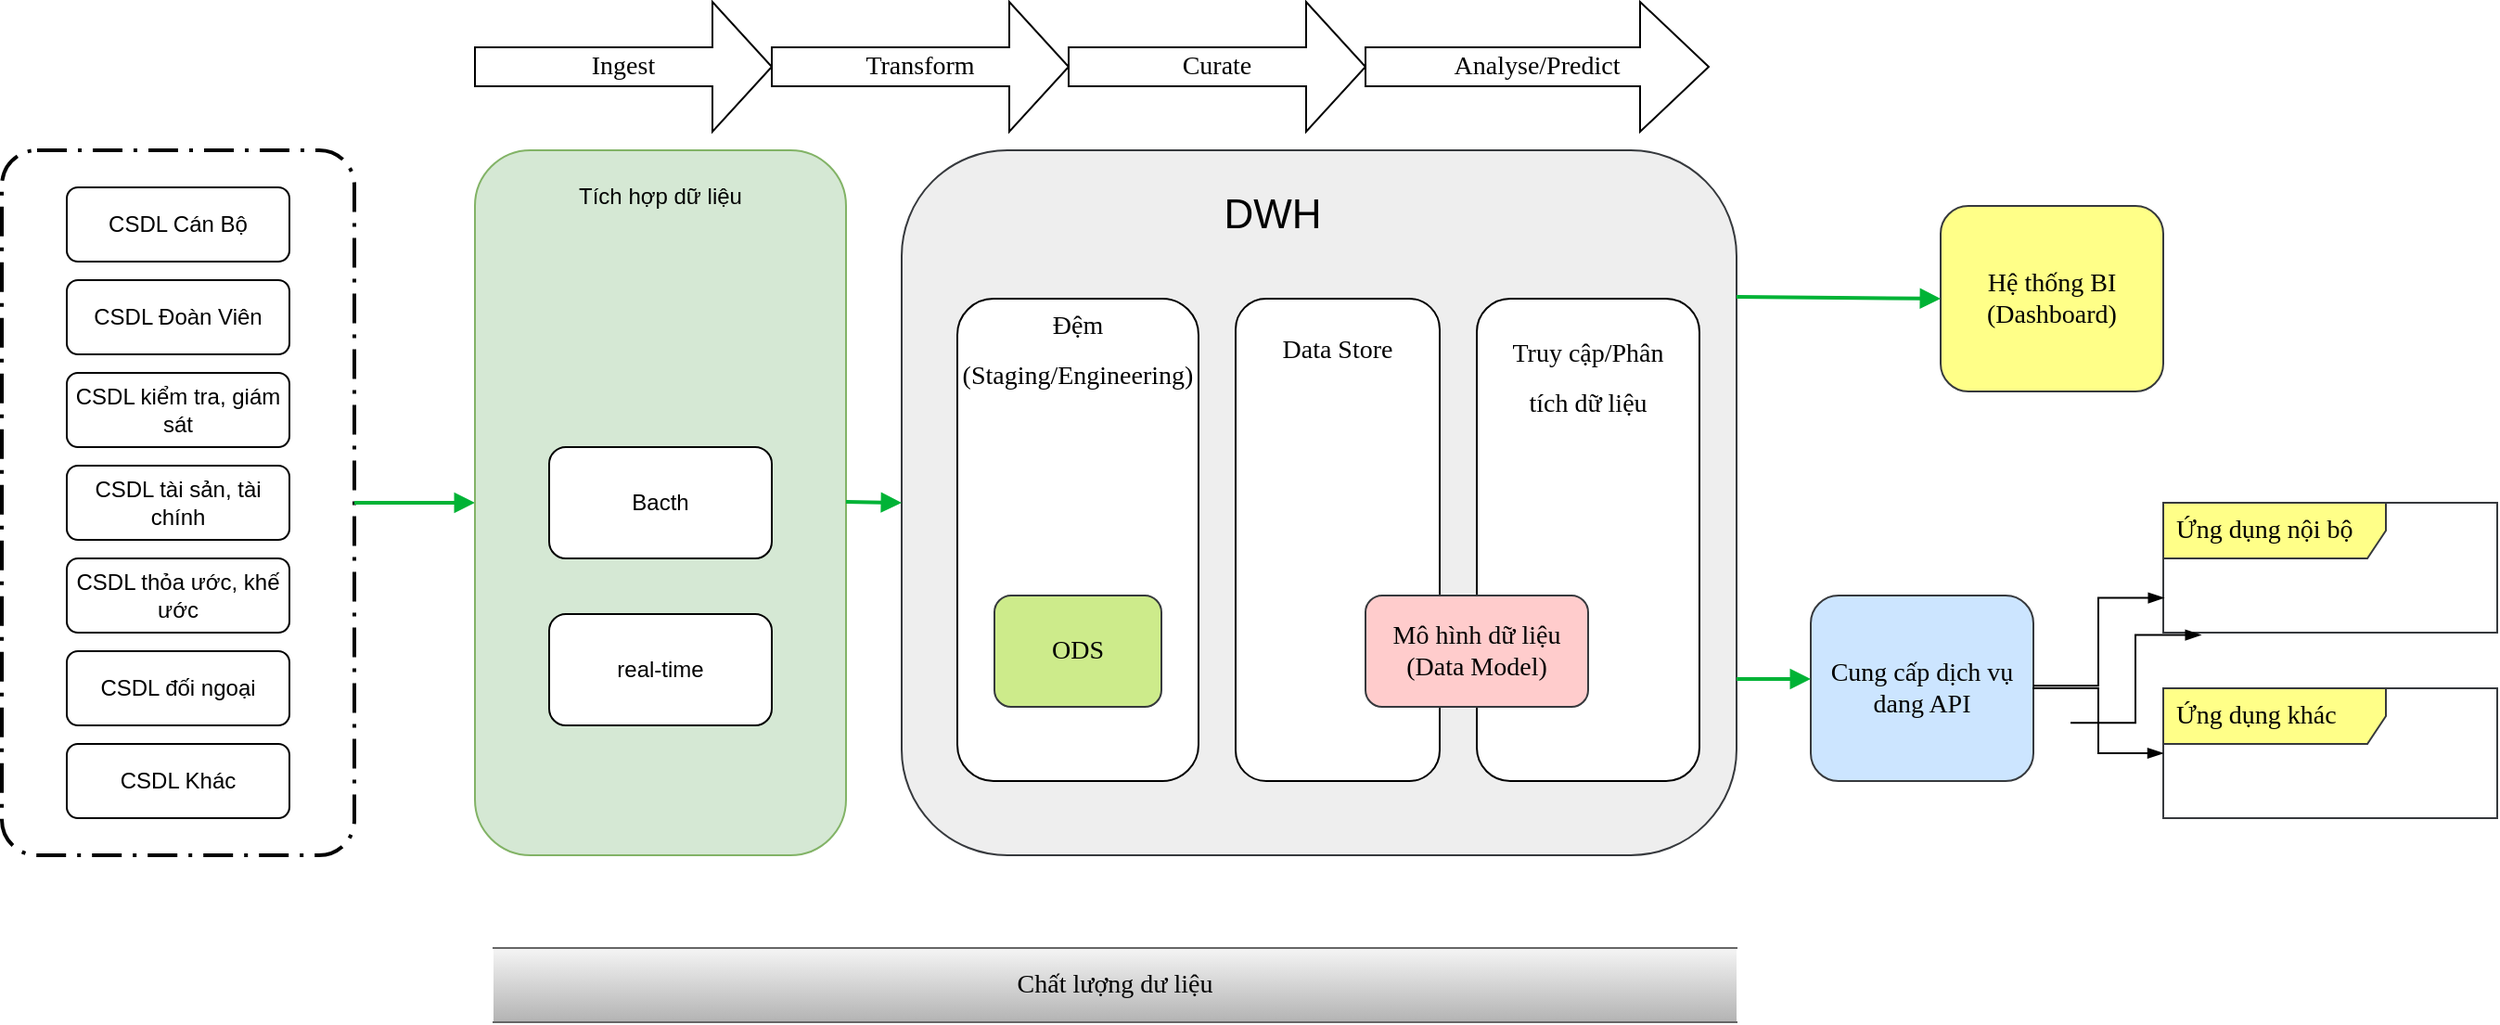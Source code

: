 <mxfile version="17.4.1" type="github">
  <diagram id="6oYB8ZV8PaiqR3EdmOuZ" name="Page-1">
    <mxGraphModel dx="1483" dy="781" grid="1" gridSize="10" guides="1" tooltips="1" connect="1" arrows="1" fold="1" page="1" pageScale="1" pageWidth="850" pageHeight="1100" math="0" shadow="0">
      <root>
        <mxCell id="0" />
        <mxCell id="1" parent="0" />
        <mxCell id="sHoyXKJvxX7CLdXnehRB-6" value="CSDL Cán Bộ" style="rounded=1;whiteSpace=wrap;html=1;" vertex="1" parent="1">
          <mxGeometry x="70" y="300" width="120" height="40" as="geometry" />
        </mxCell>
        <mxCell id="sHoyXKJvxX7CLdXnehRB-7" value="CSDL Đoàn Viên" style="rounded=1;whiteSpace=wrap;html=1;" vertex="1" parent="1">
          <mxGeometry x="70" y="350" width="120" height="40" as="geometry" />
        </mxCell>
        <mxCell id="sHoyXKJvxX7CLdXnehRB-8" value="CSDL kiểm tra, giám sát" style="rounded=1;whiteSpace=wrap;html=1;" vertex="1" parent="1">
          <mxGeometry x="70" y="400" width="120" height="40" as="geometry" />
        </mxCell>
        <mxCell id="sHoyXKJvxX7CLdXnehRB-9" value="CSDL tài sản, tài chính" style="rounded=1;whiteSpace=wrap;html=1;" vertex="1" parent="1">
          <mxGeometry x="70" y="450" width="120" height="40" as="geometry" />
        </mxCell>
        <mxCell id="sHoyXKJvxX7CLdXnehRB-10" value="CSDL thỏa ước, khế ước" style="rounded=1;whiteSpace=wrap;html=1;" vertex="1" parent="1">
          <mxGeometry x="70" y="500" width="120" height="40" as="geometry" />
        </mxCell>
        <mxCell id="sHoyXKJvxX7CLdXnehRB-11" value="CSDL đối ngoại" style="rounded=1;whiteSpace=wrap;html=1;" vertex="1" parent="1">
          <mxGeometry x="70" y="550" width="120" height="40" as="geometry" />
        </mxCell>
        <mxCell id="sHoyXKJvxX7CLdXnehRB-12" value="CSDL Khác" style="rounded=1;whiteSpace=wrap;html=1;" vertex="1" parent="1">
          <mxGeometry x="70" y="600" width="120" height="40" as="geometry" />
        </mxCell>
        <mxCell id="sHoyXKJvxX7CLdXnehRB-15" value="" style="points=[[0.25,0,0],[0.5,0,0],[0.75,0,0],[1,0.25,0],[1,0.5,0],[1,0.75,0],[0.75,1,0],[0.5,1,0],[0.25,1,0],[0,0.75,0],[0,0.5,0],[0,0.25,0]];rounded=1;arcSize=10;dashed=1;strokeColor=#000000;fillColor=none;gradientColor=none;dashPattern=8 3 1 3;strokeWidth=2;" vertex="1" parent="1">
          <mxGeometry x="35" y="280" width="190" height="380" as="geometry" />
        </mxCell>
        <mxCell id="sHoyXKJvxX7CLdXnehRB-19" value="" style="edgeStyle=none;rounded=0;html=1;jettySize=auto;orthogonalLoop=1;strokeColor=#00B336;strokeWidth=2;fontColor=#000000;jumpStyle=none;endArrow=block;endFill=1;startArrow=none;" edge="1" parent="1" source="sHoyXKJvxX7CLdXnehRB-15">
          <mxGeometry width="100" relative="1" as="geometry">
            <mxPoint x="225" y="470" as="sourcePoint" />
            <mxPoint x="290" y="470" as="targetPoint" />
          </mxGeometry>
        </mxCell>
        <mxCell id="sHoyXKJvxX7CLdXnehRB-22" value="" style="rounded=1;whiteSpace=wrap;html=1;fillColor=#d5e8d4;strokeColor=#82b366;" vertex="1" parent="1">
          <mxGeometry x="290" y="280" width="200" height="380" as="geometry" />
        </mxCell>
        <mxCell id="sHoyXKJvxX7CLdXnehRB-24" value="Tích hợp dữ liệu" style="text;html=1;strokeColor=none;fillColor=none;align=center;verticalAlign=middle;whiteSpace=wrap;rounded=0;" vertex="1" parent="1">
          <mxGeometry x="310" y="290" width="160" height="30" as="geometry" />
        </mxCell>
        <mxCell id="sHoyXKJvxX7CLdXnehRB-25" value="Bacth" style="rounded=1;whiteSpace=wrap;html=1;" vertex="1" parent="1">
          <mxGeometry x="330" y="440" width="120" height="60" as="geometry" />
        </mxCell>
        <mxCell id="sHoyXKJvxX7CLdXnehRB-26" value="real-time" style="rounded=1;whiteSpace=wrap;html=1;" vertex="1" parent="1">
          <mxGeometry x="330" y="530" width="120" height="60" as="geometry" />
        </mxCell>
        <mxCell id="sHoyXKJvxX7CLdXnehRB-27" value="" style="rounded=1;whiteSpace=wrap;html=1;fillColor=#eeeeee;strokeColor=#36393d;" vertex="1" parent="1">
          <mxGeometry x="520" y="280" width="450" height="380" as="geometry" />
        </mxCell>
        <mxCell id="sHoyXKJvxX7CLdXnehRB-28" value="&lt;font style=&quot;font-size: 22px&quot;&gt;DWH&lt;/font&gt;" style="text;html=1;strokeColor=none;fillColor=none;align=center;verticalAlign=middle;whiteSpace=wrap;rounded=0;" vertex="1" parent="1">
          <mxGeometry x="540" y="300" width="360" height="30" as="geometry" />
        </mxCell>
        <mxCell id="sHoyXKJvxX7CLdXnehRB-29" value="" style="edgeStyle=none;rounded=0;html=1;jettySize=auto;orthogonalLoop=1;strokeColor=#00B336;strokeWidth=2;fontColor=#000000;jumpStyle=none;endArrow=block;endFill=1;startArrow=none;" edge="1" parent="1">
          <mxGeometry width="100" relative="1" as="geometry">
            <mxPoint x="490" y="469.5" as="sourcePoint" />
            <mxPoint x="520" y="470" as="targetPoint" />
          </mxGeometry>
        </mxCell>
        <mxCell id="sHoyXKJvxX7CLdXnehRB-30" value="" style="rounded=1;whiteSpace=wrap;html=1;fontSize=22;" vertex="1" parent="1">
          <mxGeometry x="550" y="360" width="130" height="260" as="geometry" />
        </mxCell>
        <mxCell id="sHoyXKJvxX7CLdXnehRB-31" value="&lt;font face=&quot;Times New Roman&quot; style=&quot;font-size: 14px&quot;&gt;Đệm (Staging/Engineering)&lt;/font&gt;" style="text;html=1;strokeColor=none;fillColor=none;align=center;verticalAlign=middle;whiteSpace=wrap;rounded=0;fontSize=22;" vertex="1" parent="1">
          <mxGeometry x="550" y="370" width="130" height="30" as="geometry" />
        </mxCell>
        <mxCell id="sHoyXKJvxX7CLdXnehRB-32" value="ODS" style="rounded=1;whiteSpace=wrap;html=1;fontFamily=Times New Roman;fontSize=14;fillColor=#cdeb8b;strokeColor=#36393d;" vertex="1" parent="1">
          <mxGeometry x="570" y="520" width="90" height="60" as="geometry" />
        </mxCell>
        <mxCell id="sHoyXKJvxX7CLdXnehRB-34" value="" style="rounded=1;whiteSpace=wrap;html=1;fontSize=22;" vertex="1" parent="1">
          <mxGeometry x="700" y="360" width="110" height="260" as="geometry" />
        </mxCell>
        <mxCell id="sHoyXKJvxX7CLdXnehRB-35" value="&lt;font face=&quot;Times New Roman&quot;&gt;&lt;span style=&quot;font-size: 14px&quot;&gt;Data Store&lt;/span&gt;&lt;/font&gt;" style="text;html=1;strokeColor=none;fillColor=none;align=center;verticalAlign=middle;whiteSpace=wrap;rounded=0;fontSize=22;" vertex="1" parent="1">
          <mxGeometry x="705" y="370" width="100" height="30" as="geometry" />
        </mxCell>
        <mxCell id="sHoyXKJvxX7CLdXnehRB-36" value="" style="rounded=1;whiteSpace=wrap;html=1;fontSize=22;" vertex="1" parent="1">
          <mxGeometry x="830" y="360" width="120" height="260" as="geometry" />
        </mxCell>
        <mxCell id="sHoyXKJvxX7CLdXnehRB-37" value="&lt;font face=&quot;Times New Roman&quot;&gt;&lt;span style=&quot;font-size: 14px&quot;&gt;Truy cập/Phân tích dữ liệu&lt;/span&gt;&lt;/font&gt;" style="text;html=1;strokeColor=none;fillColor=none;align=center;verticalAlign=middle;whiteSpace=wrap;rounded=0;fontSize=22;" vertex="1" parent="1">
          <mxGeometry x="840" y="370" width="100" height="60" as="geometry" />
        </mxCell>
        <mxCell id="sHoyXKJvxX7CLdXnehRB-38" value="Mô hình dữ liệu (Data Model)" style="rounded=1;whiteSpace=wrap;html=1;fontFamily=Times New Roman;fontSize=14;fillColor=#ffcccc;strokeColor=#36393d;" vertex="1" parent="1">
          <mxGeometry x="770" y="520" width="120" height="60" as="geometry" />
        </mxCell>
        <mxCell id="sHoyXKJvxX7CLdXnehRB-39" value="Hệ thống BI (Dashboard)" style="rounded=1;whiteSpace=wrap;html=1;fontFamily=Times New Roman;fontSize=14;fillColor=#ffff88;strokeColor=#36393d;" vertex="1" parent="1">
          <mxGeometry x="1080" y="310" width="120" height="100" as="geometry" />
        </mxCell>
        <mxCell id="sHoyXKJvxX7CLdXnehRB-40" value="" style="edgeStyle=none;rounded=0;html=1;jettySize=auto;orthogonalLoop=1;strokeColor=#00B336;strokeWidth=2;fontColor=#000000;jumpStyle=none;endArrow=block;endFill=1;startArrow=none;entryX=0;entryY=0.5;entryDx=0;entryDy=0;" edge="1" parent="1" target="sHoyXKJvxX7CLdXnehRB-39">
          <mxGeometry width="100" relative="1" as="geometry">
            <mxPoint x="970" y="359" as="sourcePoint" />
            <mxPoint x="1000" y="359.5" as="targetPoint" />
          </mxGeometry>
        </mxCell>
        <mxCell id="sHoyXKJvxX7CLdXnehRB-41" value="Cung cấp dịch vụ dang API" style="rounded=1;whiteSpace=wrap;html=1;fontFamily=Times New Roman;fontSize=14;fillColor=#cce5ff;strokeColor=#36393d;" vertex="1" parent="1">
          <mxGeometry x="1010" y="520" width="120" height="100" as="geometry" />
        </mxCell>
        <mxCell id="sHoyXKJvxX7CLdXnehRB-42" value="Ứng dụng nội bộ" style="shape=umlFrame;whiteSpace=wrap;html=1;width=120;height=30;boundedLbl=1;verticalAlign=middle;align=left;spacingLeft=5;fontFamily=Times New Roman;fontSize=14;fillColor=#ffff88;strokeColor=#36393d;" vertex="1" parent="1">
          <mxGeometry x="1200" y="470" width="180" height="70" as="geometry" />
        </mxCell>
        <mxCell id="sHoyXKJvxX7CLdXnehRB-43" value="Ứng dụng khác" style="shape=umlFrame;whiteSpace=wrap;html=1;width=120;height=30;boundedLbl=1;verticalAlign=middle;align=left;spacingLeft=5;fontFamily=Times New Roman;fontSize=14;fillColor=#ffff88;strokeColor=#36393d;" vertex="1" parent="1">
          <mxGeometry x="1200" y="570" width="180" height="70" as="geometry" />
        </mxCell>
        <mxCell id="sHoyXKJvxX7CLdXnehRB-44" value="" style="edgeStyle=none;rounded=0;html=1;jettySize=auto;orthogonalLoop=1;strokeColor=#00B336;strokeWidth=2;fontColor=#000000;jumpStyle=none;endArrow=block;endFill=1;startArrow=none;exitX=1;exitY=0.75;exitDx=0;exitDy=0;" edge="1" parent="1" source="sHoyXKJvxX7CLdXnehRB-27">
          <mxGeometry width="100" relative="1" as="geometry">
            <mxPoint x="980" y="570" as="sourcePoint" />
            <mxPoint x="1010" y="565" as="targetPoint" />
          </mxGeometry>
        </mxCell>
        <mxCell id="sHoyXKJvxX7CLdXnehRB-45" value="" style="edgeStyle=elbowEdgeStyle;fontSize=12;html=1;endArrow=blockThin;endFill=1;rounded=0;fontFamily=Times New Roman;entryX=0.002;entryY=0.733;entryDx=0;entryDy=0;entryPerimeter=0;" edge="1" parent="1">
          <mxGeometry width="160" relative="1" as="geometry">
            <mxPoint x="1130" y="568.57" as="sourcePoint" />
            <mxPoint x="1200.36" y="521.31" as="targetPoint" />
          </mxGeometry>
        </mxCell>
        <mxCell id="sHoyXKJvxX7CLdXnehRB-46" value="" style="edgeStyle=elbowEdgeStyle;fontSize=12;html=1;endArrow=blockThin;endFill=1;rounded=0;fontFamily=Times New Roman;" edge="1" parent="1" target="sHoyXKJvxX7CLdXnehRB-43">
          <mxGeometry width="160" relative="1" as="geometry">
            <mxPoint x="1129.64" y="570.0" as="sourcePoint" />
            <mxPoint x="1200.0" y="522.74" as="targetPoint" />
          </mxGeometry>
        </mxCell>
        <mxCell id="sHoyXKJvxX7CLdXnehRB-51" value="Chất lượng dư liệu" style="shape=partialRectangle;whiteSpace=wrap;html=1;left=0;right=0;fillColor=#f5f5f5;fontFamily=Times New Roman;fontSize=14;strokeColor=#666666;gradientColor=#b3b3b3;" vertex="1" parent="1">
          <mxGeometry x="300" y="710" width="670" height="40" as="geometry" />
        </mxCell>
        <mxCell id="sHoyXKJvxX7CLdXnehRB-52" value="Ingest" style="shape=singleArrow;whiteSpace=wrap;html=1;fontFamily=Times New Roman;fontSize=14;" vertex="1" parent="1">
          <mxGeometry x="290" y="200" width="160" height="70" as="geometry" />
        </mxCell>
        <mxCell id="sHoyXKJvxX7CLdXnehRB-53" value="" style="edgeStyle=elbowEdgeStyle;fontSize=12;html=1;endArrow=blockThin;endFill=1;rounded=0;fontFamily=Times New Roman;entryX=0.002;entryY=0.733;entryDx=0;entryDy=0;entryPerimeter=0;" edge="1" parent="1">
          <mxGeometry width="160" relative="1" as="geometry">
            <mxPoint x="1150" y="588.57" as="sourcePoint" />
            <mxPoint x="1220.36" y="541.31" as="targetPoint" />
          </mxGeometry>
        </mxCell>
        <mxCell id="sHoyXKJvxX7CLdXnehRB-54" value="Transform" style="shape=singleArrow;whiteSpace=wrap;html=1;fontFamily=Times New Roman;fontSize=14;" vertex="1" parent="1">
          <mxGeometry x="450" y="200" width="160" height="70" as="geometry" />
        </mxCell>
        <mxCell id="sHoyXKJvxX7CLdXnehRB-55" value="Curate" style="shape=singleArrow;whiteSpace=wrap;html=1;fontFamily=Times New Roman;fontSize=14;" vertex="1" parent="1">
          <mxGeometry x="610" y="200" width="160" height="70" as="geometry" />
        </mxCell>
        <mxCell id="sHoyXKJvxX7CLdXnehRB-56" value="Analyse/Predict" style="shape=singleArrow;whiteSpace=wrap;html=1;fontFamily=Times New Roman;fontSize=14;" vertex="1" parent="1">
          <mxGeometry x="770" y="200" width="185" height="70" as="geometry" />
        </mxCell>
      </root>
    </mxGraphModel>
  </diagram>
</mxfile>
